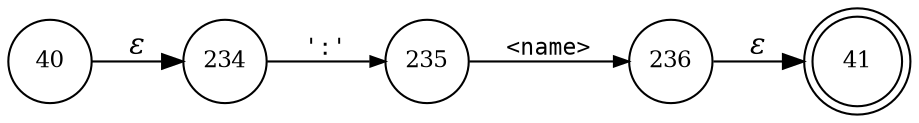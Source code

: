 digraph ATN {
rankdir=LR;
s41[fontsize=11, label="41", shape=doublecircle, fixedsize=true, width=.6];
s40[fontsize=11,label="40", shape=circle, fixedsize=true, width=.55, peripheries=1];
s234[fontsize=11,label="234", shape=circle, fixedsize=true, width=.55, peripheries=1];
s235[fontsize=11,label="235", shape=circle, fixedsize=true, width=.55, peripheries=1];
s236[fontsize=11,label="236", shape=circle, fixedsize=true, width=.55, peripheries=1];
s40 -> s234 [fontname="Times-Italic", label="&epsilon;"];
s234 -> s235 [fontsize=11, fontname="Courier", arrowsize=.7, label = "':'", arrowhead = normal];
s235 -> s236 [fontsize=11, fontname="Courier", arrowsize=.7, label = "<name>", arrowhead = normal];
s236 -> s41 [fontname="Times-Italic", label="&epsilon;"];
}